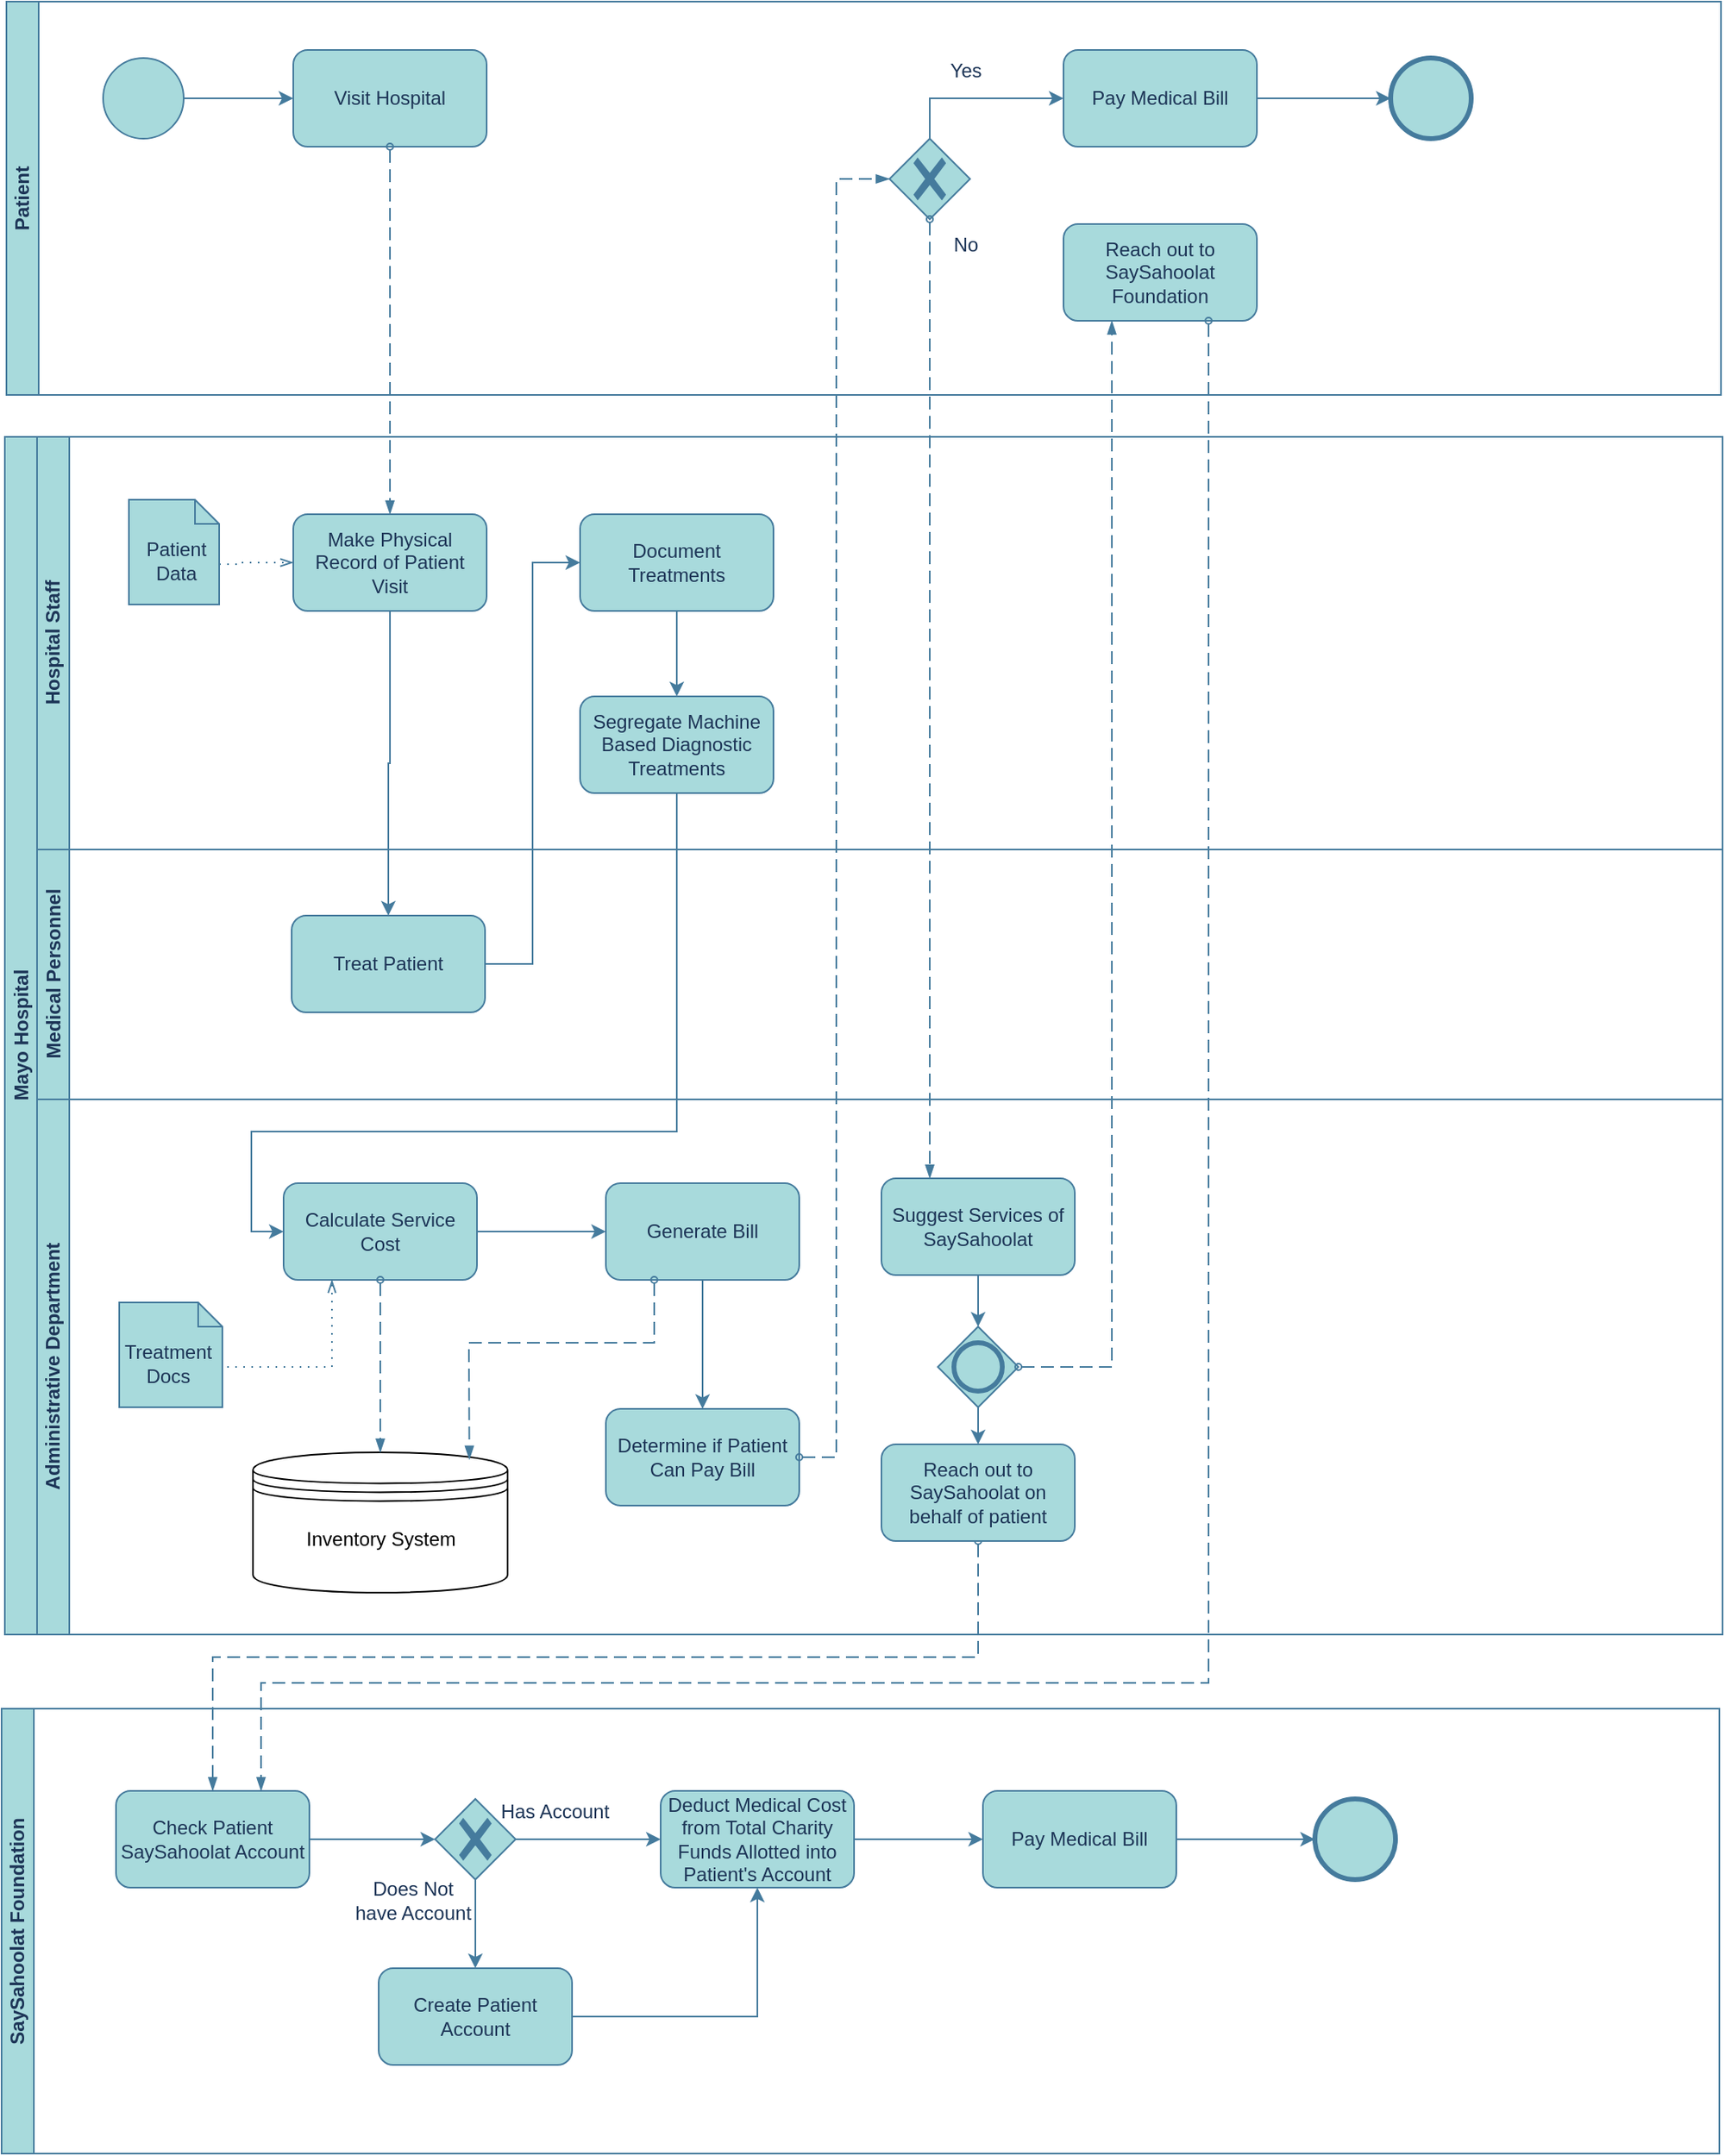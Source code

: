 <mxfile version="21.3.2">
  <diagram name="Page-1" id="SPxn6hi4OCkEVqMSbEm8">
    <mxGraphModel dx="762" dy="1628" grid="0" gridSize="10" guides="1" tooltips="1" connect="1" arrows="1" fold="1" page="0" pageScale="1" pageWidth="850" pageHeight="1100" math="0" shadow="0">
      <root>
        <mxCell id="0" />
        <mxCell id="1" parent="0" />
        <mxCell id="2cRfthRtdBLBDPwplw5t-2" value="" style="dashed=1;dashPattern=8 4;endArrow=blockThin;endFill=1;startArrow=oval;startFill=0;endSize=6;startSize=4;html=1;rounded=0;exitX=0.5;exitY=1;exitDx=0;exitDy=0;entryX=0.5;entryY=0;entryDx=0;entryDy=0;labelBackgroundColor=none;strokeColor=#457B9D;fontColor=default;" parent="1" source="2cRfthRtdBLBDPwplw5t-76" target="2cRfthRtdBLBDPwplw5t-45" edge="1">
          <mxGeometry width="160" relative="1" as="geometry">
            <mxPoint x="856" y="848" as="sourcePoint" />
            <mxPoint x="1016" y="848" as="targetPoint" />
            <Array as="points">
              <mxPoint x="985" y="622" />
              <mxPoint x="510" y="622" />
            </Array>
          </mxGeometry>
        </mxCell>
        <mxCell id="2cRfthRtdBLBDPwplw5t-12" value="Mayo Hospital" style="swimlane;html=1;childLayout=stackLayout;resizeParent=1;resizeParentMax=0;horizontal=0;startSize=20;horizontalStack=0;whiteSpace=wrap;labelBackgroundColor=none;fillColor=#A8DADC;strokeColor=#457B9D;fontColor=#1D3557;" parent="1" vertex="1">
          <mxGeometry x="381" y="-135" width="1066" height="743" as="geometry" />
        </mxCell>
        <mxCell id="2cRfthRtdBLBDPwplw5t-13" value="Hospital Staff" style="swimlane;html=1;startSize=20;horizontal=0;labelBackgroundColor=none;fillColor=#A8DADC;strokeColor=#457B9D;fontColor=#1D3557;" parent="2cRfthRtdBLBDPwplw5t-12" vertex="1">
          <mxGeometry x="20" width="1046" height="256" as="geometry" />
        </mxCell>
        <mxCell id="2cRfthRtdBLBDPwplw5t-21" value="Make Physical Record of Patient Visit " style="rounded=1;whiteSpace=wrap;html=1;labelBackgroundColor=none;fillColor=#A8DADC;strokeColor=#457B9D;fontColor=#1D3557;" parent="2cRfthRtdBLBDPwplw5t-13" vertex="1">
          <mxGeometry x="159" y="48" width="120" height="60" as="geometry" />
        </mxCell>
        <mxCell id="2cRfthRtdBLBDPwplw5t-22" value="" style="shape=mxgraph.bpmn.data;labelPosition=center;verticalLabelPosition=bottom;align=center;verticalAlign=top;size=15;html=1;labelBackgroundColor=none;fillColor=#A8DADC;strokeColor=#457B9D;fontColor=#1D3557;" parent="2cRfthRtdBLBDPwplw5t-13" vertex="1">
          <mxGeometry x="57" y="39" width="56" height="65" as="geometry" />
        </mxCell>
        <mxCell id="2cRfthRtdBLBDPwplw5t-24" value="&lt;div&gt;Patient&lt;/div&gt;&lt;div&gt;Data&lt;/div&gt;" style="text;html=1;align=center;verticalAlign=middle;resizable=0;points=[];autosize=1;strokeColor=none;fillColor=none;labelBackgroundColor=none;fontColor=#1D3557;" parent="2cRfthRtdBLBDPwplw5t-13" vertex="1">
          <mxGeometry x="58" y="56" width="55" height="41" as="geometry" />
        </mxCell>
        <mxCell id="2cRfthRtdBLBDPwplw5t-26" value="" style="edgeStyle=elbowEdgeStyle;fontSize=12;html=1;endFill=0;startFill=0;endSize=6;startSize=6;dashed=1;dashPattern=1 4;endArrow=openThin;startArrow=none;rounded=0;entryX=0;entryY=0.5;entryDx=0;entryDy=0;exitX=0;exitY=0;exitDx=56;exitDy=40;exitPerimeter=0;labelBackgroundColor=none;strokeColor=#457B9D;fontColor=default;" parent="2cRfthRtdBLBDPwplw5t-13" source="2cRfthRtdBLBDPwplw5t-22" target="2cRfthRtdBLBDPwplw5t-21" edge="1">
          <mxGeometry width="160" relative="1" as="geometry">
            <mxPoint x="107" y="69" as="sourcePoint" />
            <mxPoint x="592" y="-31" as="targetPoint" />
            <Array as="points">
              <mxPoint x="127" y="58" />
            </Array>
          </mxGeometry>
        </mxCell>
        <mxCell id="2cRfthRtdBLBDPwplw5t-42" value="" style="edgeStyle=orthogonalEdgeStyle;rounded=0;orthogonalLoop=1;jettySize=auto;html=1;labelBackgroundColor=none;strokeColor=#457B9D;fontColor=default;" parent="2cRfthRtdBLBDPwplw5t-13" source="2cRfthRtdBLBDPwplw5t-33" target="2cRfthRtdBLBDPwplw5t-41" edge="1">
          <mxGeometry relative="1" as="geometry" />
        </mxCell>
        <mxCell id="2cRfthRtdBLBDPwplw5t-33" value="Document Treatments" style="rounded=1;whiteSpace=wrap;html=1;labelBackgroundColor=none;fillColor=#A8DADC;strokeColor=#457B9D;fontColor=#1D3557;" parent="2cRfthRtdBLBDPwplw5t-13" vertex="1">
          <mxGeometry x="337" y="48" width="120" height="60" as="geometry" />
        </mxCell>
        <mxCell id="2cRfthRtdBLBDPwplw5t-41" value="Segregate Machine Based Diagnostic Treatments" style="whiteSpace=wrap;html=1;rounded=1;labelBackgroundColor=none;fillColor=#A8DADC;strokeColor=#457B9D;fontColor=#1D3557;" parent="2cRfthRtdBLBDPwplw5t-13" vertex="1">
          <mxGeometry x="337" y="161" width="120" height="60" as="geometry" />
        </mxCell>
        <mxCell id="2cRfthRtdBLBDPwplw5t-29" value="Medical Personnel" style="swimlane;startSize=20;horizontal=0;html=1;whiteSpace=wrap;labelBackgroundColor=none;fillColor=#A8DADC;strokeColor=#457B9D;fontColor=#1D3557;" parent="2cRfthRtdBLBDPwplw5t-12" vertex="1">
          <mxGeometry x="20" y="256" width="1046" height="155" as="geometry" />
        </mxCell>
        <mxCell id="2cRfthRtdBLBDPwplw5t-30" value="Treat Patient" style="rounded=1;whiteSpace=wrap;html=1;labelBackgroundColor=none;fillColor=#A8DADC;strokeColor=#457B9D;fontColor=#1D3557;" parent="2cRfthRtdBLBDPwplw5t-29" vertex="1">
          <mxGeometry x="158" y="41" width="120" height="60" as="geometry" />
        </mxCell>
        <mxCell id="2cRfthRtdBLBDPwplw5t-31" style="edgeStyle=orthogonalEdgeStyle;rounded=0;orthogonalLoop=1;jettySize=auto;html=1;exitX=0.5;exitY=1;exitDx=0;exitDy=0;labelBackgroundColor=none;strokeColor=#457B9D;fontColor=default;" parent="2cRfthRtdBLBDPwplw5t-12" source="2cRfthRtdBLBDPwplw5t-21" target="2cRfthRtdBLBDPwplw5t-30" edge="1">
          <mxGeometry relative="1" as="geometry" />
        </mxCell>
        <mxCell id="2cRfthRtdBLBDPwplw5t-34" style="edgeStyle=orthogonalEdgeStyle;rounded=0;orthogonalLoop=1;jettySize=auto;html=1;entryX=0;entryY=0.5;entryDx=0;entryDy=0;labelBackgroundColor=none;strokeColor=#457B9D;fontColor=default;" parent="2cRfthRtdBLBDPwplw5t-12" source="2cRfthRtdBLBDPwplw5t-30" target="2cRfthRtdBLBDPwplw5t-33" edge="1">
          <mxGeometry relative="1" as="geometry" />
        </mxCell>
        <mxCell id="2cRfthRtdBLBDPwplw5t-36" style="edgeStyle=orthogonalEdgeStyle;rounded=0;orthogonalLoop=1;jettySize=auto;html=1;exitX=0.5;exitY=1;exitDx=0;exitDy=0;entryX=0;entryY=0.5;entryDx=0;entryDy=0;labelBackgroundColor=none;strokeColor=#457B9D;fontColor=default;" parent="2cRfthRtdBLBDPwplw5t-12" source="2cRfthRtdBLBDPwplw5t-41" target="2cRfthRtdBLBDPwplw5t-35" edge="1">
          <mxGeometry relative="1" as="geometry">
            <Array as="points">
              <mxPoint x="417" y="431" />
              <mxPoint x="153" y="431" />
              <mxPoint x="153" y="493" />
            </Array>
          </mxGeometry>
        </mxCell>
        <mxCell id="2cRfthRtdBLBDPwplw5t-14" value="Administrative Department" style="swimlane;html=1;startSize=20;horizontal=0;labelBackgroundColor=none;fillColor=#A8DADC;strokeColor=#457B9D;fontColor=#1D3557;" parent="2cRfthRtdBLBDPwplw5t-12" vertex="1">
          <mxGeometry x="20" y="411" width="1046" height="332" as="geometry" />
        </mxCell>
        <mxCell id="2cRfthRtdBLBDPwplw5t-47" value="" style="edgeStyle=orthogonalEdgeStyle;rounded=0;orthogonalLoop=1;jettySize=auto;html=1;labelBackgroundColor=none;strokeColor=#457B9D;fontColor=default;" parent="2cRfthRtdBLBDPwplw5t-14" source="2cRfthRtdBLBDPwplw5t-35" target="2cRfthRtdBLBDPwplw5t-46" edge="1">
          <mxGeometry relative="1" as="geometry" />
        </mxCell>
        <mxCell id="2cRfthRtdBLBDPwplw5t-35" value="Calculate Service Cost" style="rounded=1;whiteSpace=wrap;html=1;labelBackgroundColor=none;fillColor=#A8DADC;strokeColor=#457B9D;fontColor=#1D3557;" parent="2cRfthRtdBLBDPwplw5t-14" vertex="1">
          <mxGeometry x="153" y="52" width="120" height="60" as="geometry" />
        </mxCell>
        <mxCell id="2cRfthRtdBLBDPwplw5t-37" value="" style="shape=mxgraph.bpmn.data;labelPosition=center;verticalLabelPosition=bottom;align=center;verticalAlign=top;size=15;html=1;labelBackgroundColor=none;fillColor=#A8DADC;strokeColor=#457B9D;fontColor=#1D3557;" parent="2cRfthRtdBLBDPwplw5t-14" vertex="1">
          <mxGeometry x="51" y="126" width="64" height="65" as="geometry" />
        </mxCell>
        <mxCell id="2cRfthRtdBLBDPwplw5t-38" value="&lt;div&gt;Treatment &lt;br&gt;&lt;/div&gt;&lt;div&gt;Docs&lt;/div&gt;" style="text;html=1;align=center;verticalAlign=middle;resizable=0;points=[];autosize=1;strokeColor=none;fillColor=none;labelBackgroundColor=none;fontColor=#1D3557;" parent="2cRfthRtdBLBDPwplw5t-14" vertex="1">
          <mxGeometry x="45" y="143" width="72" height="41" as="geometry" />
        </mxCell>
        <mxCell id="2cRfthRtdBLBDPwplw5t-39" value="" style="edgeStyle=elbowEdgeStyle;fontSize=12;html=1;endFill=0;startFill=0;endSize=6;startSize=6;dashed=1;dashPattern=1 4;endArrow=openThin;startArrow=none;rounded=0;entryX=0.25;entryY=1;entryDx=0;entryDy=0;labelBackgroundColor=none;strokeColor=#457B9D;fontColor=default;" parent="2cRfthRtdBLBDPwplw5t-14" target="2cRfthRtdBLBDPwplw5t-35" edge="1">
          <mxGeometry width="160" relative="1" as="geometry">
            <mxPoint x="118" y="166" as="sourcePoint" />
            <mxPoint x="221.0" y="129" as="targetPoint" />
            <Array as="points">
              <mxPoint x="183" y="149" />
            </Array>
          </mxGeometry>
        </mxCell>
        <mxCell id="2cRfthRtdBLBDPwplw5t-55" value="" style="edgeStyle=orthogonalEdgeStyle;rounded=0;orthogonalLoop=1;jettySize=auto;html=1;labelBackgroundColor=none;strokeColor=#457B9D;fontColor=default;" parent="2cRfthRtdBLBDPwplw5t-14" source="2cRfthRtdBLBDPwplw5t-46" target="2cRfthRtdBLBDPwplw5t-54" edge="1">
          <mxGeometry relative="1" as="geometry" />
        </mxCell>
        <mxCell id="2cRfthRtdBLBDPwplw5t-46" value="Generate Bill" style="rounded=1;whiteSpace=wrap;html=1;labelBackgroundColor=none;fillColor=#A8DADC;strokeColor=#457B9D;fontColor=#1D3557;" parent="2cRfthRtdBLBDPwplw5t-14" vertex="1">
          <mxGeometry x="353" y="52" width="120" height="60" as="geometry" />
        </mxCell>
        <mxCell id="2cRfthRtdBLBDPwplw5t-54" value="Determine if Patient Can Pay Bill" style="whiteSpace=wrap;html=1;rounded=1;labelBackgroundColor=none;fillColor=#A8DADC;strokeColor=#457B9D;fontColor=#1D3557;" parent="2cRfthRtdBLBDPwplw5t-14" vertex="1">
          <mxGeometry x="353" y="192" width="120" height="60" as="geometry" />
        </mxCell>
        <mxCell id="2cRfthRtdBLBDPwplw5t-75" style="edgeStyle=orthogonalEdgeStyle;rounded=0;orthogonalLoop=1;jettySize=auto;html=1;exitX=0.5;exitY=1;exitDx=0;exitDy=0;entryX=0.5;entryY=0;entryDx=0;entryDy=0;entryPerimeter=0;labelBackgroundColor=none;strokeColor=#457B9D;fontColor=default;" parent="2cRfthRtdBLBDPwplw5t-14" source="2cRfthRtdBLBDPwplw5t-50" target="2cRfthRtdBLBDPwplw5t-73" edge="1">
          <mxGeometry relative="1" as="geometry" />
        </mxCell>
        <mxCell id="2cRfthRtdBLBDPwplw5t-50" value="Suggest Services of SaySahoolat" style="rounded=1;whiteSpace=wrap;html=1;labelBackgroundColor=none;fillColor=#A8DADC;strokeColor=#457B9D;fontColor=#1D3557;" parent="2cRfthRtdBLBDPwplw5t-14" vertex="1">
          <mxGeometry x="524" y="49" width="120" height="60" as="geometry" />
        </mxCell>
        <mxCell id="2cRfthRtdBLBDPwplw5t-77" style="edgeStyle=orthogonalEdgeStyle;rounded=0;orthogonalLoop=1;jettySize=auto;html=1;exitX=0.5;exitY=1;exitDx=0;exitDy=0;exitPerimeter=0;entryX=0.5;entryY=0;entryDx=0;entryDy=0;labelBackgroundColor=none;strokeColor=#457B9D;fontColor=default;" parent="2cRfthRtdBLBDPwplw5t-14" source="2cRfthRtdBLBDPwplw5t-73" target="2cRfthRtdBLBDPwplw5t-76" edge="1">
          <mxGeometry relative="1" as="geometry" />
        </mxCell>
        <mxCell id="2cRfthRtdBLBDPwplw5t-73" value="" style="points=[[0.25,0.25,0],[0.5,0,0],[0.75,0.25,0],[1,0.5,0],[0.75,0.75,0],[0.5,1,0],[0.25,0.75,0],[0,0.5,0]];shape=mxgraph.bpmn.gateway2;html=1;verticalLabelPosition=bottom;labelBackgroundColor=none;verticalAlign=top;align=center;perimeter=rhombusPerimeter;outlineConnect=0;outline=end;symbol=general;fillColor=#A8DADC;strokeColor=#457B9D;fontColor=#1D3557;" parent="2cRfthRtdBLBDPwplw5t-14" vertex="1">
          <mxGeometry x="559" y="141" width="50" height="50" as="geometry" />
        </mxCell>
        <mxCell id="2cRfthRtdBLBDPwplw5t-76" value="Reach out to SaySahoolat on behalf of patient" style="rounded=1;whiteSpace=wrap;html=1;labelBackgroundColor=none;fillColor=#A8DADC;strokeColor=#457B9D;fontColor=#1D3557;" parent="2cRfthRtdBLBDPwplw5t-14" vertex="1">
          <mxGeometry x="524" y="214" width="120" height="60" as="geometry" />
        </mxCell>
        <mxCell id="Uh9OHrEfA908JJHHaxpG-2" value="" style="shape=datastore;whiteSpace=wrap;html=1;" vertex="1" parent="2cRfthRtdBLBDPwplw5t-14">
          <mxGeometry x="134" y="219" width="158" height="87" as="geometry" />
        </mxCell>
        <mxCell id="Uh9OHrEfA908JJHHaxpG-4" value="Inventory System" style="text;html=1;align=center;verticalAlign=middle;resizable=0;points=[];autosize=1;strokeColor=none;fillColor=none;" vertex="1" parent="2cRfthRtdBLBDPwplw5t-14">
          <mxGeometry x="157.5" y="260" width="111" height="26" as="geometry" />
        </mxCell>
        <mxCell id="Uh9OHrEfA908JJHHaxpG-5" value="" style="dashed=1;dashPattern=8 4;endArrow=blockThin;endFill=1;startArrow=oval;startFill=0;endSize=6;startSize=4;html=1;rounded=0;exitX=0.25;exitY=1;exitDx=0;exitDy=0;labelBackgroundColor=none;strokeColor=#457B9D;fontColor=default;entryX=0.85;entryY=0.05;entryDx=0;entryDy=0;entryPerimeter=0;" edge="1" parent="2cRfthRtdBLBDPwplw5t-14" source="2cRfthRtdBLBDPwplw5t-46" target="Uh9OHrEfA908JJHHaxpG-2">
          <mxGeometry width="160" relative="1" as="geometry">
            <mxPoint x="229" y="-581" as="sourcePoint" />
            <mxPoint x="229" y="-353" as="targetPoint" />
            <Array as="points">
              <mxPoint x="383" y="151" />
              <mxPoint x="268" y="151" />
            </Array>
          </mxGeometry>
        </mxCell>
        <mxCell id="Uh9OHrEfA908JJHHaxpG-6" value="" style="dashed=1;dashPattern=8 4;endArrow=blockThin;endFill=1;startArrow=oval;startFill=0;endSize=6;startSize=4;html=1;rounded=0;exitX=0.5;exitY=1;exitDx=0;exitDy=0;labelBackgroundColor=none;strokeColor=#457B9D;fontColor=default;entryX=0.5;entryY=0;entryDx=0;entryDy=0;" edge="1" parent="2cRfthRtdBLBDPwplw5t-14" source="2cRfthRtdBLBDPwplw5t-35" target="Uh9OHrEfA908JJHHaxpG-2">
          <mxGeometry width="160" relative="1" as="geometry">
            <mxPoint x="393" y="122" as="sourcePoint" />
            <mxPoint x="268" y="233" as="targetPoint" />
            <Array as="points">
              <mxPoint x="213" y="168" />
            </Array>
          </mxGeometry>
        </mxCell>
        <mxCell id="2cRfthRtdBLBDPwplw5t-17" value="Patient" style="swimlane;startSize=20;horizontal=0;html=1;whiteSpace=wrap;labelBackgroundColor=none;fillColor=#A8DADC;strokeColor=#457B9D;fontColor=#1D3557;" parent="1" vertex="1">
          <mxGeometry x="382" y="-405" width="1064" height="244" as="geometry" />
        </mxCell>
        <mxCell id="2cRfthRtdBLBDPwplw5t-20" value="" style="edgeStyle=orthogonalEdgeStyle;rounded=0;orthogonalLoop=1;jettySize=auto;html=1;labelBackgroundColor=none;strokeColor=#457B9D;fontColor=default;" parent="2cRfthRtdBLBDPwplw5t-17" source="2cRfthRtdBLBDPwplw5t-5" target="2cRfthRtdBLBDPwplw5t-19" edge="1">
          <mxGeometry relative="1" as="geometry" />
        </mxCell>
        <mxCell id="2cRfthRtdBLBDPwplw5t-5" value="" style="points=[[0.145,0.145,0],[0.5,0,0],[0.855,0.145,0],[1,0.5,0],[0.855,0.855,0],[0.5,1,0],[0.145,0.855,0],[0,0.5,0]];shape=mxgraph.bpmn.event;html=1;verticalLabelPosition=bottom;labelBackgroundColor=none;verticalAlign=top;align=center;perimeter=ellipsePerimeter;outlineConnect=0;aspect=fixed;outline=standard;symbol=general;fillColor=#A8DADC;strokeColor=#457B9D;fontColor=#1D3557;" parent="2cRfthRtdBLBDPwplw5t-17" vertex="1">
          <mxGeometry x="60" y="35" width="50" height="50" as="geometry" />
        </mxCell>
        <mxCell id="2cRfthRtdBLBDPwplw5t-19" value="Visit Hospital" style="rounded=1;whiteSpace=wrap;html=1;labelBackgroundColor=none;fillColor=#A8DADC;strokeColor=#457B9D;fontColor=#1D3557;" parent="2cRfthRtdBLBDPwplw5t-17" vertex="1">
          <mxGeometry x="178" y="30" width="120" height="60" as="geometry" />
        </mxCell>
        <mxCell id="2cRfthRtdBLBDPwplw5t-79" value="" style="edgeStyle=orthogonalEdgeStyle;rounded=0;orthogonalLoop=1;jettySize=auto;html=1;labelBackgroundColor=none;strokeColor=#457B9D;fontColor=default;" parent="2cRfthRtdBLBDPwplw5t-17" source="2cRfthRtdBLBDPwplw5t-43" target="2cRfthRtdBLBDPwplw5t-78" edge="1">
          <mxGeometry relative="1" as="geometry" />
        </mxCell>
        <mxCell id="2cRfthRtdBLBDPwplw5t-43" value="Pay Medical Bill" style="rounded=1;whiteSpace=wrap;html=1;labelBackgroundColor=none;fillColor=#A8DADC;strokeColor=#457B9D;fontColor=#1D3557;" parent="2cRfthRtdBLBDPwplw5t-17" vertex="1">
          <mxGeometry x="656" y="30" width="120" height="60" as="geometry" />
        </mxCell>
        <mxCell id="2cRfthRtdBLBDPwplw5t-49" style="edgeStyle=orthogonalEdgeStyle;rounded=0;orthogonalLoop=1;jettySize=auto;html=1;exitX=0.5;exitY=0;exitDx=0;exitDy=0;exitPerimeter=0;entryX=0;entryY=0.5;entryDx=0;entryDy=0;labelBackgroundColor=none;strokeColor=#457B9D;fontColor=default;" parent="2cRfthRtdBLBDPwplw5t-17" source="2cRfthRtdBLBDPwplw5t-48" target="2cRfthRtdBLBDPwplw5t-43" edge="1">
          <mxGeometry relative="1" as="geometry" />
        </mxCell>
        <mxCell id="2cRfthRtdBLBDPwplw5t-48" value="" style="points=[[0.25,0.25,0],[0.5,0,0],[0.75,0.25,0],[1,0.5,0],[0.75,0.75,0],[0.5,1,0],[0.25,0.75,0],[0,0.5,0]];shape=mxgraph.bpmn.gateway2;html=1;verticalLabelPosition=bottom;labelBackgroundColor=none;verticalAlign=top;align=center;perimeter=rhombusPerimeter;outlineConnect=0;outline=none;symbol=none;gwType=exclusive;fillColor=#A8DADC;strokeColor=#457B9D;fontColor=#1D3557;" parent="2cRfthRtdBLBDPwplw5t-17" vertex="1">
          <mxGeometry x="548" y="85" width="50" height="50" as="geometry" />
        </mxCell>
        <mxCell id="2cRfthRtdBLBDPwplw5t-68" value="Reach out to SaySahoolat Foundation" style="rounded=1;whiteSpace=wrap;html=1;labelBackgroundColor=none;fillColor=#A8DADC;strokeColor=#457B9D;fontColor=#1D3557;" parent="2cRfthRtdBLBDPwplw5t-17" vertex="1">
          <mxGeometry x="656" y="138" width="120" height="60" as="geometry" />
        </mxCell>
        <mxCell id="2cRfthRtdBLBDPwplw5t-78" value="" style="points=[[0.145,0.145,0],[0.5,0,0],[0.855,0.145,0],[1,0.5,0],[0.855,0.855,0],[0.5,1,0],[0.145,0.855,0],[0,0.5,0]];shape=mxgraph.bpmn.event;html=1;verticalLabelPosition=bottom;labelBackgroundColor=none;verticalAlign=top;align=center;perimeter=ellipsePerimeter;outlineConnect=0;aspect=fixed;outline=end;symbol=terminate2;fillColor=#A8DADC;strokeColor=#457B9D;fontColor=#1D3557;" parent="2cRfthRtdBLBDPwplw5t-17" vertex="1">
          <mxGeometry x="859" y="35" width="50" height="50" as="geometry" />
        </mxCell>
        <mxCell id="2cRfthRtdBLBDPwplw5t-56" value="Yes" style="text;html=1;align=center;verticalAlign=middle;resizable=0;points=[];autosize=1;strokeColor=none;fillColor=none;labelBackgroundColor=none;fontColor=#1D3557;" parent="2cRfthRtdBLBDPwplw5t-17" vertex="1">
          <mxGeometry x="576" y="30" width="38" height="26" as="geometry" />
        </mxCell>
        <mxCell id="2cRfthRtdBLBDPwplw5t-57" value="No" style="text;html=1;align=center;verticalAlign=middle;resizable=0;points=[];autosize=1;strokeColor=none;fillColor=none;labelBackgroundColor=none;fontColor=#1D3557;" parent="2cRfthRtdBLBDPwplw5t-17" vertex="1">
          <mxGeometry x="578.5" y="138" width="33" height="26" as="geometry" />
        </mxCell>
        <mxCell id="2cRfthRtdBLBDPwplw5t-28" value="" style="dashed=1;dashPattern=8 4;endArrow=blockThin;endFill=1;startArrow=oval;startFill=0;endSize=6;startSize=4;html=1;rounded=0;exitX=0.5;exitY=1;exitDx=0;exitDy=0;labelBackgroundColor=none;strokeColor=#457B9D;fontColor=default;" parent="1" source="2cRfthRtdBLBDPwplw5t-19" target="2cRfthRtdBLBDPwplw5t-21" edge="1">
          <mxGeometry width="160" relative="1" as="geometry">
            <mxPoint x="574" y="-294" as="sourcePoint" />
            <mxPoint x="734" y="-294" as="targetPoint" />
          </mxGeometry>
        </mxCell>
        <mxCell id="2cRfthRtdBLBDPwplw5t-32" value="SaySahoolat Foundation" style="swimlane;startSize=20;horizontal=0;html=1;whiteSpace=wrap;labelBackgroundColor=none;fillColor=#A8DADC;strokeColor=#457B9D;fontColor=#1D3557;" parent="1" vertex="1">
          <mxGeometry x="379" y="654" width="1066" height="276" as="geometry" />
        </mxCell>
        <mxCell id="2cRfthRtdBLBDPwplw5t-81" value="" style="edgeStyle=orthogonalEdgeStyle;rounded=0;orthogonalLoop=1;jettySize=auto;html=1;labelBackgroundColor=none;strokeColor=#457B9D;fontColor=default;" parent="2cRfthRtdBLBDPwplw5t-32" source="2cRfthRtdBLBDPwplw5t-88" target="2cRfthRtdBLBDPwplw5t-80" edge="1">
          <mxGeometry relative="1" as="geometry" />
        </mxCell>
        <mxCell id="2cRfthRtdBLBDPwplw5t-45" value="Check Patient SaySahoolat Account" style="rounded=1;whiteSpace=wrap;html=1;labelBackgroundColor=none;fillColor=#A8DADC;strokeColor=#457B9D;fontColor=#1D3557;" parent="2cRfthRtdBLBDPwplw5t-32" vertex="1">
          <mxGeometry x="71" y="51" width="120" height="60" as="geometry" />
        </mxCell>
        <mxCell id="2cRfthRtdBLBDPwplw5t-86" value="" style="edgeStyle=orthogonalEdgeStyle;rounded=0;orthogonalLoop=1;jettySize=auto;html=1;labelBackgroundColor=none;strokeColor=#457B9D;fontColor=default;" parent="2cRfthRtdBLBDPwplw5t-32" source="2cRfthRtdBLBDPwplw5t-80" target="2cRfthRtdBLBDPwplw5t-85" edge="1">
          <mxGeometry relative="1" as="geometry" />
        </mxCell>
        <mxCell id="2cRfthRtdBLBDPwplw5t-80" value="Deduct Medical Cost from Total Charity Funds Allotted into Patient&#39;s Account" style="rounded=1;whiteSpace=wrap;html=1;labelBackgroundColor=none;fillColor=#A8DADC;strokeColor=#457B9D;fontColor=#1D3557;" parent="2cRfthRtdBLBDPwplw5t-32" vertex="1">
          <mxGeometry x="409" y="51" width="120" height="60" as="geometry" />
        </mxCell>
        <mxCell id="2cRfthRtdBLBDPwplw5t-99" value="" style="edgeStyle=orthogonalEdgeStyle;rounded=0;orthogonalLoop=1;jettySize=auto;html=1;labelBackgroundColor=none;strokeColor=#457B9D;fontColor=default;" parent="2cRfthRtdBLBDPwplw5t-32" source="2cRfthRtdBLBDPwplw5t-85" target="2cRfthRtdBLBDPwplw5t-98" edge="1">
          <mxGeometry relative="1" as="geometry" />
        </mxCell>
        <mxCell id="2cRfthRtdBLBDPwplw5t-85" value="Pay Medical Bill" style="rounded=1;whiteSpace=wrap;html=1;labelBackgroundColor=none;fillColor=#A8DADC;strokeColor=#457B9D;fontColor=#1D3557;" parent="2cRfthRtdBLBDPwplw5t-32" vertex="1">
          <mxGeometry x="609" y="51" width="120" height="60" as="geometry" />
        </mxCell>
        <mxCell id="2cRfthRtdBLBDPwplw5t-93" value="" style="edgeStyle=orthogonalEdgeStyle;rounded=0;orthogonalLoop=1;jettySize=auto;html=1;labelBackgroundColor=none;strokeColor=#457B9D;fontColor=default;" parent="2cRfthRtdBLBDPwplw5t-32" source="2cRfthRtdBLBDPwplw5t-88" target="2cRfthRtdBLBDPwplw5t-92" edge="1">
          <mxGeometry relative="1" as="geometry" />
        </mxCell>
        <mxCell id="2cRfthRtdBLBDPwplw5t-88" value="" style="points=[[0.25,0.25,0],[0.5,0,0],[0.75,0.25,0],[1,0.5,0],[0.75,0.75,0],[0.5,1,0],[0.25,0.75,0],[0,0.5,0]];shape=mxgraph.bpmn.gateway2;html=1;verticalLabelPosition=bottom;labelBackgroundColor=none;verticalAlign=top;align=center;perimeter=rhombusPerimeter;outlineConnect=0;outline=none;symbol=none;gwType=exclusive;fillColor=#A8DADC;strokeColor=#457B9D;fontColor=#1D3557;" parent="2cRfthRtdBLBDPwplw5t-32" vertex="1">
          <mxGeometry x="269" y="56" width="50" height="50" as="geometry" />
        </mxCell>
        <mxCell id="2cRfthRtdBLBDPwplw5t-89" value="" style="edgeStyle=orthogonalEdgeStyle;rounded=0;orthogonalLoop=1;jettySize=auto;html=1;labelBackgroundColor=none;strokeColor=#457B9D;fontColor=default;" parent="2cRfthRtdBLBDPwplw5t-32" source="2cRfthRtdBLBDPwplw5t-45" target="2cRfthRtdBLBDPwplw5t-88" edge="1">
          <mxGeometry relative="1" as="geometry">
            <mxPoint x="572" y="957" as="sourcePoint" />
            <mxPoint x="855" y="957" as="targetPoint" />
          </mxGeometry>
        </mxCell>
        <mxCell id="2cRfthRtdBLBDPwplw5t-94" style="edgeStyle=orthogonalEdgeStyle;rounded=0;orthogonalLoop=1;jettySize=auto;html=1;exitX=1;exitY=0.5;exitDx=0;exitDy=0;entryX=0.5;entryY=1;entryDx=0;entryDy=0;labelBackgroundColor=none;strokeColor=#457B9D;fontColor=default;" parent="2cRfthRtdBLBDPwplw5t-32" source="2cRfthRtdBLBDPwplw5t-92" target="2cRfthRtdBLBDPwplw5t-80" edge="1">
          <mxGeometry relative="1" as="geometry" />
        </mxCell>
        <mxCell id="2cRfthRtdBLBDPwplw5t-92" value="Create Patient Account" style="rounded=1;whiteSpace=wrap;html=1;labelBackgroundColor=none;fillColor=#A8DADC;strokeColor=#457B9D;fontColor=#1D3557;" parent="2cRfthRtdBLBDPwplw5t-32" vertex="1">
          <mxGeometry x="234" y="161" width="120" height="60" as="geometry" />
        </mxCell>
        <mxCell id="2cRfthRtdBLBDPwplw5t-95" value="Has Account" style="text;html=1;align=center;verticalAlign=middle;resizable=0;points=[];autosize=1;strokeColor=none;fillColor=none;labelBackgroundColor=none;fontColor=#1D3557;" parent="2cRfthRtdBLBDPwplw5t-32" vertex="1">
          <mxGeometry x="300" y="51" width="86" height="26" as="geometry" />
        </mxCell>
        <mxCell id="2cRfthRtdBLBDPwplw5t-96" value="&lt;div&gt;Does Not &lt;br&gt;&lt;/div&gt;&lt;div&gt;have Account&lt;/div&gt;" style="text;html=1;align=center;verticalAlign=middle;resizable=0;points=[];autosize=1;strokeColor=none;fillColor=none;labelBackgroundColor=none;fontColor=#1D3557;" parent="2cRfthRtdBLBDPwplw5t-32" vertex="1">
          <mxGeometry x="209" y="98" width="91" height="41" as="geometry" />
        </mxCell>
        <mxCell id="2cRfthRtdBLBDPwplw5t-98" value="" style="points=[[0.145,0.145,0],[0.5,0,0],[0.855,0.145,0],[1,0.5,0],[0.855,0.855,0],[0.5,1,0],[0.145,0.855,0],[0,0.5,0]];shape=mxgraph.bpmn.event;html=1;verticalLabelPosition=bottom;labelBackgroundColor=none;verticalAlign=top;align=center;perimeter=ellipsePerimeter;outlineConnect=0;aspect=fixed;outline=end;symbol=terminate2;fillColor=#A8DADC;strokeColor=#457B9D;fontColor=#1D3557;" parent="2cRfthRtdBLBDPwplw5t-32" vertex="1">
          <mxGeometry x="815" y="56" width="50" height="50" as="geometry" />
        </mxCell>
        <mxCell id="2cRfthRtdBLBDPwplw5t-53" value="" style="dashed=1;dashPattern=8 4;endArrow=blockThin;endFill=1;startArrow=oval;startFill=0;endSize=6;startSize=4;html=1;rounded=0;exitX=1;exitY=0.5;exitDx=0;exitDy=0;entryX=0;entryY=0.5;entryDx=0;entryDy=0;entryPerimeter=0;labelBackgroundColor=none;strokeColor=#457B9D;fontColor=default;" parent="1" source="2cRfthRtdBLBDPwplw5t-54" target="2cRfthRtdBLBDPwplw5t-48" edge="1">
          <mxGeometry width="160" relative="1" as="geometry">
            <mxPoint x="955" y="552" as="sourcePoint" />
            <mxPoint x="955" y="829" as="targetPoint" />
            <Array as="points">
              <mxPoint x="897" y="498" />
              <mxPoint x="897" y="-295" />
            </Array>
          </mxGeometry>
        </mxCell>
        <mxCell id="2cRfthRtdBLBDPwplw5t-70" value="" style="dashed=1;dashPattern=8 4;endArrow=blockThin;endFill=1;startArrow=oval;startFill=0;endSize=6;startSize=4;html=1;rounded=0;exitX=0.5;exitY=1;exitDx=0;exitDy=0;exitPerimeter=0;entryX=0.25;entryY=0;entryDx=0;entryDy=0;labelBackgroundColor=none;strokeColor=#457B9D;fontColor=default;" parent="1" source="2cRfthRtdBLBDPwplw5t-48" target="2cRfthRtdBLBDPwplw5t-50" edge="1">
          <mxGeometry width="160" relative="1" as="geometry">
            <mxPoint x="988" y="216" as="sourcePoint" />
            <mxPoint x="959" y="465" as="targetPoint" />
            <Array as="points" />
          </mxGeometry>
        </mxCell>
        <mxCell id="2cRfthRtdBLBDPwplw5t-72" value="" style="dashed=1;dashPattern=8 4;endArrow=blockThin;endFill=1;startArrow=oval;startFill=0;endSize=6;startSize=4;html=1;rounded=0;exitX=1;exitY=0.5;exitDx=0;exitDy=0;entryX=0.25;entryY=1;entryDx=0;entryDy=0;exitPerimeter=0;labelBackgroundColor=none;strokeColor=#457B9D;fontColor=default;" parent="1" source="2cRfthRtdBLBDPwplw5t-73" target="2cRfthRtdBLBDPwplw5t-68" edge="1">
          <mxGeometry width="160" relative="1" as="geometry">
            <mxPoint x="1065" y="1231" as="sourcePoint" />
            <mxPoint x="1065" y="380" as="targetPoint" />
            <Array as="points">
              <mxPoint x="1068" y="442" />
            </Array>
          </mxGeometry>
        </mxCell>
        <mxCell id="2cRfthRtdBLBDPwplw5t-87" value="" style="dashed=1;dashPattern=8 4;endArrow=blockThin;endFill=1;startArrow=oval;startFill=0;endSize=6;startSize=4;html=1;rounded=0;exitX=0.75;exitY=1;exitDx=0;exitDy=0;entryX=0.75;entryY=0;entryDx=0;entryDy=0;labelBackgroundColor=none;strokeColor=#457B9D;fontColor=default;" parent="1" source="2cRfthRtdBLBDPwplw5t-68" target="2cRfthRtdBLBDPwplw5t-45" edge="1">
          <mxGeometry width="160" relative="1" as="geometry">
            <mxPoint x="1197" y="682" as="sourcePoint" />
            <mxPoint x="724" y="852" as="targetPoint" />
            <Array as="points">
              <mxPoint x="1128" y="638" />
              <mxPoint x="540" y="638" />
            </Array>
          </mxGeometry>
        </mxCell>
      </root>
    </mxGraphModel>
  </diagram>
</mxfile>
